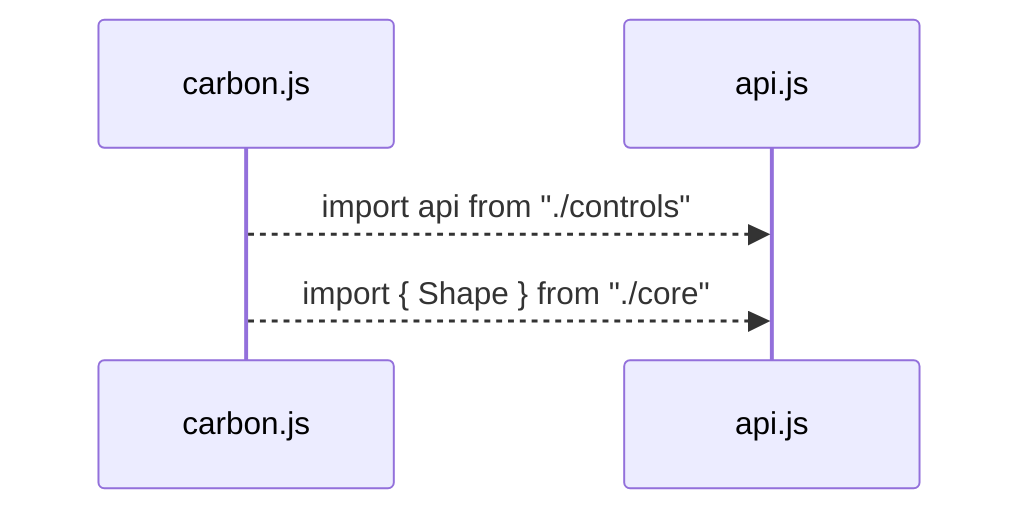 sequenceDiagram
    carbon.js-->>api.js: import api from "./controls";
    carbon.js-->>api.js: import { Shape } from "./core";